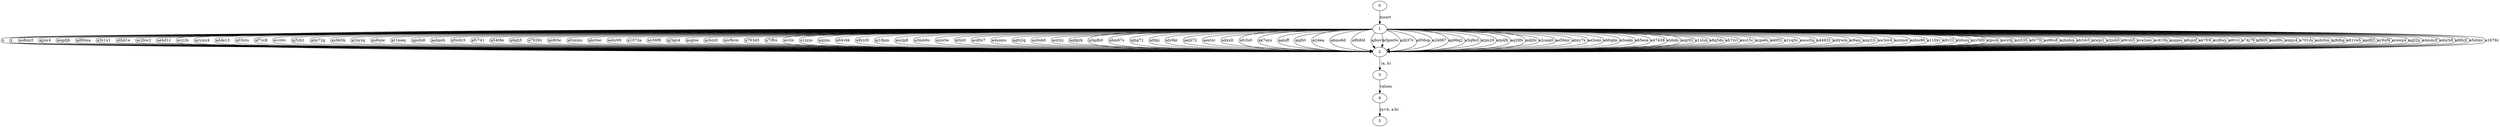 digraph g
{
0;1;2;3;4;5;
0 -> 1 [label="insert "];
1 -> 2 [label="x"];
1 -> 2 [label="y"];
1 -> 2 [label="ao8myf"];
1 -> 2 [label="ajjnx4"];
1 -> 2 [label="angdjb"];
1 -> 2 [label="ad9tma"];
1 -> 2 [label="a3z1x1"];
1 -> 2 [label="athd1e"];
1 -> 2 [label="ac2bw2"];
1 -> 2 [label="aehd1z"];
1 -> 2 [label="avj1fo"];
1 -> 2 [label="ayymz4"];
1 -> 2 [label="adde13"];
1 -> 2 [label="a03stu"];
1 -> 2 [label="af7zc8"];
1 -> 2 [label="avcihv"];
1 -> 2 [label="aj5zh1"];
1 -> 2 [label="alm72g"];
1 -> 2 [label="axbb5k"];
1 -> 2 [label="a2nyzq"];
1 -> 2 [label="an8ojw"];
1 -> 2 [label="at1meq"];
1 -> 2 [label="apnfo8"];
1 -> 2 [label="aabpxh"];
1 -> 2 [label="afm6z3"];
1 -> 2 [label="afv741"];
1 -> 2 [label="a54t8e"];
1 -> 2 [label="a6glj5"];
1 -> 2 [label="a7026z"];
1 -> 2 [label="an9rbc"];
1 -> 2 [label="a0uxms"];
1 -> 2 [label="akc0oc"];
1 -> 2 [label="aehr69"];
1 -> 2 [label="a1073a"];
1 -> 2 [label="an56f8"];
1 -> 2 [label="aj3gn4"];
1 -> 2 [label="aoglse"];
1 -> 2 [label="acbzz0"];
1 -> 2 [label="amfkcm"];
1 -> 2 [label="a763d5"];
1 -> 2 [label="a7ifhx"];
1 -> 2 [label="aivlix"];
1 -> 2 [label="a1zyjo"];
1 -> 2 [label="aqziin"];
1 -> 2 [label="a64vkk"];
1 -> 2 [label="a8yy0l"];
1 -> 2 [label="aj18pm"];
1 -> 2 [label="anclp8"];
1 -> 2 [label="a3mb0o"];
1 -> 2 [label="azovlw"];
1 -> 2 [label="atliz0"];
1 -> 2 [label="acd0s7"];
1 -> 2 [label="a4somu"];
1 -> 2 [label="ag0i2g"];
1 -> 2 [label="au0ob0"];
1 -> 2 [label="acytyj"];
1 -> 2 [label="aqfgyk"];
1 -> 2 [label="a3gdh0"];
1 -> 2 [label="abm67s"];
1 -> 2 [label="ajhg71"];
1 -> 2 [label="altbji"];
1 -> 2 [label="aly6kr"];
1 -> 2 [label="aejh72"];
1 -> 2 [label="aestzc"];
1 -> 2 [label="adxxlt"];
1 -> 2 [label="afc3s0"];
1 -> 2 [label="ak7oyu"];
1 -> 2 [label="aaluff"];
1 -> 2 [label="apjfst"];
1 -> 2 [label="arj4ea"];
1 -> 2 [label="abmo6d"];
1 -> 2 [label="a9h84l"];
1 -> 2 [label="ajbuvl"];
1 -> 2 [label="a3pm0o"];
1 -> 2 [label="azh37c"];
1 -> 2 [label="a056op"];
1 -> 2 [label="a24067"];
1 -> 2 [label="ap96q2"];
1 -> 2 [label="a5q9o3"];
1 -> 2 [label="atjm20"];
1 -> 2 [label="atp4fz"];
1 -> 2 [label="aq28fs"];
1 -> 2 [label="aidj0c"];
1 -> 2 [label="a2cam0"];
1 -> 2 [label="ae56mr"];
1 -> 2 [label="abxy7x"];
1 -> 2 [label="ae3omi"];
1 -> 2 [label="ab0qlm"];
1 -> 2 [label="a0oakx"];
1 -> 2 [label="a65ece"];
1 -> 2 [label="a47438"];
1 -> 2 [label="atdobi"];
1 -> 2 [label="aiqr02"];
1 -> 2 [label="a1sluk"];
1 -> 2 [label="a8q5do"];
1 -> 2 [label="ah7zvl"];
1 -> 2 [label="axo15c"];
1 -> 2 [label="azpe6s"];
1 -> 2 [label="ak0f2l"];
1 -> 2 [label="a1yq5c"];
1 -> 2 [label="awoc5q"];
1 -> 2 [label="a44932"];
1 -> 2 [label="aidywm"];
1 -> 2 [label="ai9asj"];
1 -> 2 [label="axp22i"];
1 -> 2 [label="aw3ovd"];
1 -> 2 [label="aozmot"];
1 -> 2 [label="anhw80"];
1 -> 2 [label="a110yr"];
1 -> 2 [label="allv22"];
1 -> 2 [label="atdiwq"];
1 -> 2 [label="axv500"];
1 -> 2 [label="alpssb"];
1 -> 2 [label="awirdj"];
1 -> 2 [label="azi535"];
1 -> 2 [label="a0r73l"];
1 -> 2 [label="ao96u6"];
1 -> 2 [label="azbobm"];
1 -> 2 [label="ab34vt"];
1 -> 2 [label="alwpi1"];
1 -> 2 [label="a3jnh0"];
1 -> 2 [label="a9vsh5"];
1 -> 2 [label="ava2am"];
1 -> 2 [label="avd19n"];
1 -> 2 [label="ajqqex"];
1 -> 2 [label="a8spzf"];
1 -> 2 [label="ak7fr6"];
1 -> 2 [label="avj8wy"];
1 -> 2 [label="a8rivi"];
1 -> 2 [label="a74j79"];
1 -> 2 [label="afl60t"];
1 -> 2 [label="aos89s"];
1 -> 2 [label="axkjn4"];
1 -> 2 [label="a701ds"];
1 -> 2 [label="aohrhm"];
1 -> 2 [label="aj8dbg"];
1 -> 2 [label="a81rwh"];
1 -> 2 [label="apdfj3"];
1 -> 2 [label="ay9uf4"];
1 -> 2 [label="arewp4"];
1 -> 2 [label="agjl2p"];
1 -> 2 [label="a4mmzf"];
1 -> 2 [label="a4nrh8"];
1 -> 2 [label="a98yjt"];
1 -> 2 [label="a5otmr"];
1 -> 2 [label="a1676z"];
2 -> 3 [label=" (a, b) "];
3 -> 4 [label="values "];
4 -> 5 [label="(a+b, a-b)"]
}         